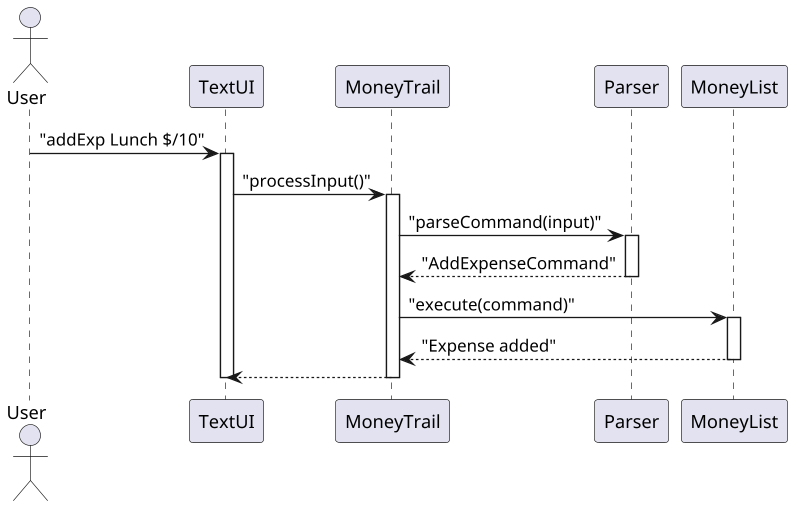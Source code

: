 @startuml MoneyTrail_Sequence_Activation
scale 1.3
actor User
participant TextUI
participant MoneyTrail
participant Parser
participant MoneyList

User -> TextUI : "addExp Lunch $/10"
activate TextUI
TextUI -> MoneyTrail : "processInput()"
activate MoneyTrail
MoneyTrail -> Parser : "parseCommand(input)"
activate Parser
Parser --> MoneyTrail : "AddExpenseCommand"
deactivate Parser
MoneyTrail -> MoneyList : "execute(command)"
activate MoneyList
MoneyList --> MoneyTrail : "Expense added"
deactivate MoneyList
MoneyTrail --> TextUI
deactivate MoneyTrail
deactivate TextUI
@enduml